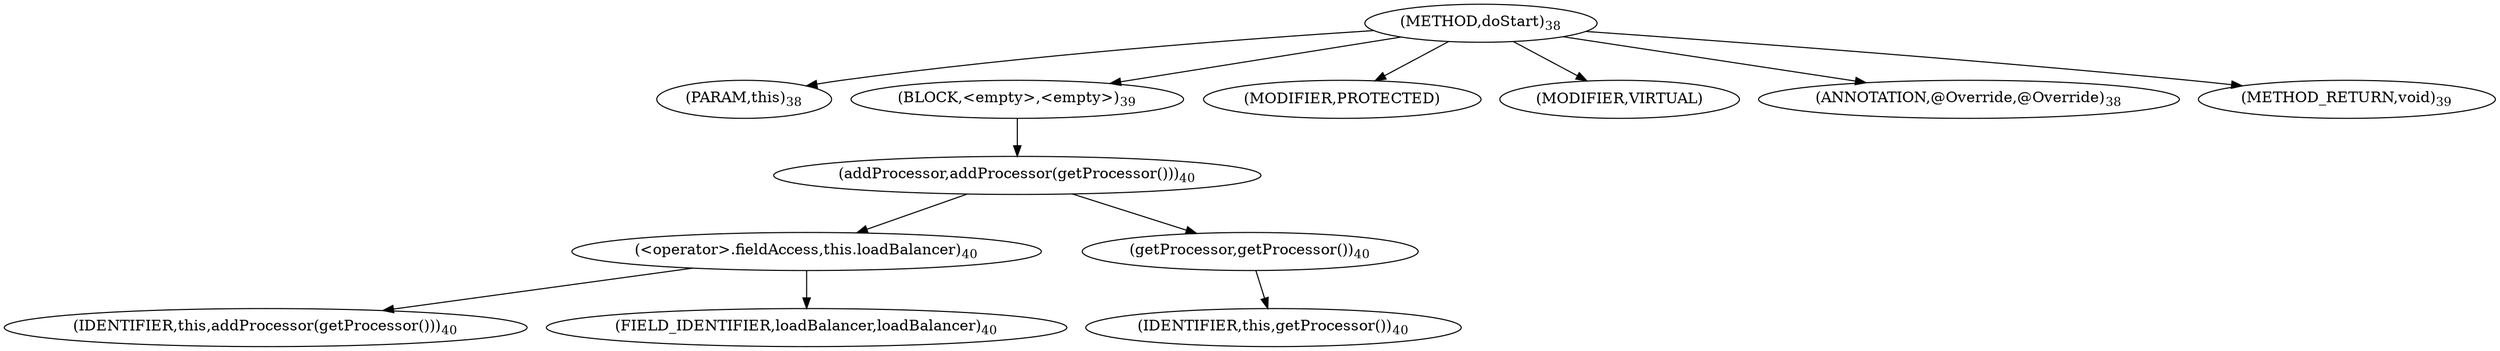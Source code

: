 digraph "doStart" {  
"31" [label = <(METHOD,doStart)<SUB>38</SUB>> ]
"7" [label = <(PARAM,this)<SUB>38</SUB>> ]
"32" [label = <(BLOCK,&lt;empty&gt;,&lt;empty&gt;)<SUB>39</SUB>> ]
"33" [label = <(addProcessor,addProcessor(getProcessor()))<SUB>40</SUB>> ]
"34" [label = <(&lt;operator&gt;.fieldAccess,this.loadBalancer)<SUB>40</SUB>> ]
"35" [label = <(IDENTIFIER,this,addProcessor(getProcessor()))<SUB>40</SUB>> ]
"36" [label = <(FIELD_IDENTIFIER,loadBalancer,loadBalancer)<SUB>40</SUB>> ]
"37" [label = <(getProcessor,getProcessor())<SUB>40</SUB>> ]
"6" [label = <(IDENTIFIER,this,getProcessor())<SUB>40</SUB>> ]
"38" [label = <(MODIFIER,PROTECTED)> ]
"39" [label = <(MODIFIER,VIRTUAL)> ]
"40" [label = <(ANNOTATION,@Override,@Override)<SUB>38</SUB>> ]
"41" [label = <(METHOD_RETURN,void)<SUB>39</SUB>> ]
  "31" -> "7" 
  "31" -> "32" 
  "31" -> "38" 
  "31" -> "39" 
  "31" -> "40" 
  "31" -> "41" 
  "32" -> "33" 
  "33" -> "34" 
  "33" -> "37" 
  "34" -> "35" 
  "34" -> "36" 
  "37" -> "6" 
}
